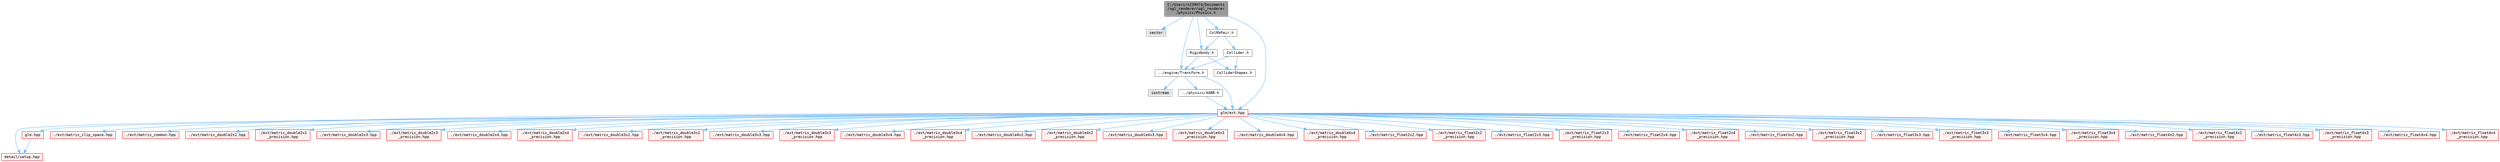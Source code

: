 digraph "C:/Users/s239074/Documents/ogl_renderer/ogl_renderer/physics/Physics.h"
{
 // LATEX_PDF_SIZE
  bgcolor="transparent";
  edge [fontname=Terminal,fontsize=10,labelfontname=Helvetica,labelfontsize=10];
  node [fontname=Terminal,fontsize=10,shape=box,height=0.2,width=0.4];
  Node1 [label="C:/Users/s239074/Documents\l/ogl_renderer/ogl_renderer\l/physics/Physics.h",height=0.2,width=0.4,color="gray40", fillcolor="grey60", style="filled", fontcolor="black",tooltip=" "];
  Node1 -> Node2 [color="steelblue1",style="solid"];
  Node2 [label="vector",height=0.2,width=0.4,color="grey60", fillcolor="#E0E0E0", style="filled",tooltip=" "];
  Node1 -> Node3 [color="steelblue1",style="solid"];
  Node3 [label="Rigidbody.h",height=0.2,width=0.4,color="grey40", fillcolor="white", style="filled",URL="$_rigidbody_8h.html",tooltip=" "];
  Node3 -> Node4 [color="steelblue1",style="solid"];
  Node4 [label="../engine/Transform.h",height=0.2,width=0.4,color="grey40", fillcolor="white", style="filled",URL="$_transform_8h.html",tooltip=" "];
  Node4 -> Node5 [color="steelblue1",style="solid"];
  Node5 [label="glm/ext.hpp",height=0.2,width=0.4,color="red", fillcolor="#FFF0F0", style="filled",URL="$ext_8hpp.html",tooltip=" "];
  Node5 -> Node6 [color="steelblue1",style="solid"];
  Node6 [label="detail/setup.hpp",height=0.2,width=0.4,color="red", fillcolor="#FFF0F0", style="filled",URL="$setup_8hpp.html",tooltip=" "];
  Node5 -> Node10 [color="steelblue1",style="solid"];
  Node10 [label="glm.hpp",height=0.2,width=0.4,color="red", fillcolor="#FFF0F0", style="filled",URL="$glm_8hpp.html",tooltip=" "];
  Node10 -> Node6 [color="steelblue1",style="solid"];
  Node5 -> Node149 [color="steelblue1",style="solid"];
  Node149 [label="./ext/matrix_clip_space.hpp",height=0.2,width=0.4,color="red", fillcolor="#FFF0F0", style="filled",URL="$matrix__clip__space_8hpp.html",tooltip=" "];
  Node5 -> Node153 [color="steelblue1",style="solid"];
  Node153 [label="./ext/matrix_common.hpp",height=0.2,width=0.4,color="red", fillcolor="#FFF0F0", style="filled",URL="$matrix__common_8hpp.html",tooltip=" "];
  Node5 -> Node61 [color="steelblue1",style="solid"];
  Node61 [label="./ext/matrix_double2x2.hpp",height=0.2,width=0.4,color="red", fillcolor="#FFF0F0", style="filled",URL="$matrix__double2x2_8hpp.html",tooltip=" "];
  Node5 -> Node135 [color="steelblue1",style="solid"];
  Node135 [label="./ext/matrix_double2x2\l_precision.hpp",height=0.2,width=0.4,color="red", fillcolor="#FFF0F0", style="filled",URL="$matrix__double2x2__precision_8hpp.html",tooltip=" "];
  Node5 -> Node66 [color="steelblue1",style="solid"];
  Node66 [label="./ext/matrix_double2x3.hpp",height=0.2,width=0.4,color="red", fillcolor="#FFF0F0", style="filled",URL="$matrix__double2x3_8hpp.html",tooltip=" "];
  Node5 -> Node69 [color="steelblue1",style="solid"];
  Node69 [label="./ext/matrix_double2x3\l_precision.hpp",height=0.2,width=0.4,color="red", fillcolor="#FFF0F0", style="filled",URL="$matrix__double2x3__precision_8hpp.html",tooltip=" "];
  Node5 -> Node73 [color="steelblue1",style="solid"];
  Node73 [label="./ext/matrix_double2x4.hpp",height=0.2,width=0.4,color="red", fillcolor="#FFF0F0", style="filled",URL="$matrix__double2x4_8hpp.html",tooltip=" "];
  Node5 -> Node76 [color="steelblue1",style="solid"];
  Node76 [label="./ext/matrix_double2x4\l_precision.hpp",height=0.2,width=0.4,color="red", fillcolor="#FFF0F0", style="filled",URL="$matrix__double2x4__precision_8hpp.html",tooltip=" "];
  Node5 -> Node80 [color="steelblue1",style="solid"];
  Node80 [label="./ext/matrix_double3x2.hpp",height=0.2,width=0.4,color="red", fillcolor="#FFF0F0", style="filled",URL="$matrix__double3x2_8hpp.html",tooltip=" "];
  Node5 -> Node83 [color="steelblue1",style="solid"];
  Node83 [label="./ext/matrix_double3x2\l_precision.hpp",height=0.2,width=0.4,color="red", fillcolor="#FFF0F0", style="filled",URL="$matrix__double3x2__precision_8hpp.html",tooltip=" "];
  Node5 -> Node87 [color="steelblue1",style="solid"];
  Node87 [label="./ext/matrix_double3x3.hpp",height=0.2,width=0.4,color="red", fillcolor="#FFF0F0", style="filled",URL="$matrix__double3x3_8hpp.html",tooltip=" "];
  Node5 -> Node90 [color="steelblue1",style="solid"];
  Node90 [label="./ext/matrix_double3x3\l_precision.hpp",height=0.2,width=0.4,color="red", fillcolor="#FFF0F0", style="filled",URL="$matrix__double3x3__precision_8hpp.html",tooltip=" "];
  Node5 -> Node94 [color="steelblue1",style="solid"];
  Node94 [label="./ext/matrix_double3x4.hpp",height=0.2,width=0.4,color="red", fillcolor="#FFF0F0", style="filled",URL="$matrix__double3x4_8hpp.html",tooltip=" "];
  Node5 -> Node97 [color="steelblue1",style="solid"];
  Node97 [label="./ext/matrix_double3x4\l_precision.hpp",height=0.2,width=0.4,color="red", fillcolor="#FFF0F0", style="filled",URL="$matrix__double3x4__precision_8hpp.html",tooltip=" "];
  Node5 -> Node101 [color="steelblue1",style="solid"];
  Node101 [label="./ext/matrix_double4x2.hpp",height=0.2,width=0.4,color="red", fillcolor="#FFF0F0", style="filled",URL="$matrix__double4x2_8hpp.html",tooltip=" "];
  Node5 -> Node104 [color="steelblue1",style="solid"];
  Node104 [label="./ext/matrix_double4x2\l_precision.hpp",height=0.2,width=0.4,color="red", fillcolor="#FFF0F0", style="filled",URL="$matrix__double4x2__precision_8hpp.html",tooltip=" "];
  Node5 -> Node108 [color="steelblue1",style="solid"];
  Node108 [label="./ext/matrix_double4x3.hpp",height=0.2,width=0.4,color="red", fillcolor="#FFF0F0", style="filled",URL="$matrix__double4x3_8hpp.html",tooltip=" "];
  Node5 -> Node111 [color="steelblue1",style="solid"];
  Node111 [label="./ext/matrix_double4x3\l_precision.hpp",height=0.2,width=0.4,color="red", fillcolor="#FFF0F0", style="filled",URL="$matrix__double4x3__precision_8hpp.html",tooltip=" "];
  Node5 -> Node115 [color="steelblue1",style="solid"];
  Node115 [label="./ext/matrix_double4x4.hpp",height=0.2,width=0.4,color="red", fillcolor="#FFF0F0", style="filled",URL="$matrix__double4x4_8hpp.html",tooltip=" "];
  Node5 -> Node118 [color="steelblue1",style="solid"];
  Node118 [label="./ext/matrix_double4x4\l_precision.hpp",height=0.2,width=0.4,color="red", fillcolor="#FFF0F0", style="filled",URL="$matrix__double4x4__precision_8hpp.html",tooltip=" "];
  Node5 -> Node136 [color="steelblue1",style="solid"];
  Node136 [label="./ext/matrix_float2x2.hpp",height=0.2,width=0.4,color="red", fillcolor="#FFF0F0", style="filled",URL="$matrix__float2x2_8hpp.html",tooltip=" "];
  Node5 -> Node137 [color="steelblue1",style="solid"];
  Node137 [label="./ext/matrix_float2x2\l_precision.hpp",height=0.2,width=0.4,color="red", fillcolor="#FFF0F0", style="filled",URL="$matrix__float2x2__precision_8hpp.html",tooltip=" "];
  Node5 -> Node70 [color="steelblue1",style="solid"];
  Node70 [label="./ext/matrix_float2x3.hpp",height=0.2,width=0.4,color="red", fillcolor="#FFF0F0", style="filled",URL="$matrix__float2x3_8hpp.html",tooltip=" "];
  Node5 -> Node71 [color="steelblue1",style="solid"];
  Node71 [label="./ext/matrix_float2x3\l_precision.hpp",height=0.2,width=0.4,color="red", fillcolor="#FFF0F0", style="filled",URL="$matrix__float2x3__precision_8hpp.html",tooltip=" "];
  Node5 -> Node77 [color="steelblue1",style="solid"];
  Node77 [label="./ext/matrix_float2x4.hpp",height=0.2,width=0.4,color="red", fillcolor="#FFF0F0", style="filled",URL="$matrix__float2x4_8hpp.html",tooltip=" "];
  Node5 -> Node78 [color="steelblue1",style="solid"];
  Node78 [label="./ext/matrix_float2x4\l_precision.hpp",height=0.2,width=0.4,color="red", fillcolor="#FFF0F0", style="filled",URL="$matrix__float2x4__precision_8hpp.html",tooltip=" "];
  Node5 -> Node84 [color="steelblue1",style="solid"];
  Node84 [label="./ext/matrix_float3x2.hpp",height=0.2,width=0.4,color="red", fillcolor="#FFF0F0", style="filled",URL="$matrix__float3x2_8hpp.html",tooltip=" "];
  Node5 -> Node85 [color="steelblue1",style="solid"];
  Node85 [label="./ext/matrix_float3x2\l_precision.hpp",height=0.2,width=0.4,color="red", fillcolor="#FFF0F0", style="filled",URL="$matrix__float3x2__precision_8hpp.html",tooltip=" "];
  Node5 -> Node91 [color="steelblue1",style="solid"];
  Node91 [label="./ext/matrix_float3x3.hpp",height=0.2,width=0.4,color="red", fillcolor="#FFF0F0", style="filled",URL="$matrix__float3x3_8hpp.html",tooltip=" "];
  Node5 -> Node92 [color="steelblue1",style="solid"];
  Node92 [label="./ext/matrix_float3x3\l_precision.hpp",height=0.2,width=0.4,color="red", fillcolor="#FFF0F0", style="filled",URL="$matrix__float3x3__precision_8hpp.html",tooltip=" "];
  Node5 -> Node98 [color="steelblue1",style="solid"];
  Node98 [label="./ext/matrix_float3x4.hpp",height=0.2,width=0.4,color="red", fillcolor="#FFF0F0", style="filled",URL="$matrix__float3x4_8hpp.html",tooltip=" "];
  Node5 -> Node99 [color="steelblue1",style="solid"];
  Node99 [label="./ext/matrix_float3x4\l_precision.hpp",height=0.2,width=0.4,color="red", fillcolor="#FFF0F0", style="filled",URL="$matrix__float3x4__precision_8hpp.html",tooltip=" "];
  Node5 -> Node105 [color="steelblue1",style="solid"];
  Node105 [label="./ext/matrix_float4x2.hpp",height=0.2,width=0.4,color="red", fillcolor="#FFF0F0", style="filled",URL="$matrix__float4x2_8hpp.html",tooltip=" "];
  Node5 -> Node106 [color="steelblue1",style="solid"];
  Node106 [label="./ext/matrix_float4x2\l_precision.hpp",height=0.2,width=0.4,color="red", fillcolor="#FFF0F0", style="filled",URL="$matrix__float4x2__precision_8hpp.html",tooltip=" "];
  Node5 -> Node112 [color="steelblue1",style="solid"];
  Node112 [label="./ext/matrix_float4x3.hpp",height=0.2,width=0.4,color="red", fillcolor="#FFF0F0", style="filled",URL="$matrix__float4x3_8hpp.html",tooltip=" "];
  Node5 -> Node113 [color="steelblue1",style="solid"];
  Node113 [label="./ext/matrix_float4x3\l_precision.hpp",height=0.2,width=0.4,color="red", fillcolor="#FFF0F0", style="filled",URL="$matrix__float4x3__precision_8hpp.html",tooltip=" "];
  Node5 -> Node119 [color="steelblue1",style="solid"];
  Node119 [label="./ext/matrix_float4x4.hpp",height=0.2,width=0.4,color="red", fillcolor="#FFF0F0", style="filled",URL="$matrix__float4x4_8hpp.html",tooltip=" "];
  Node5 -> Node120 [color="steelblue1",style="solid"];
  Node120 [label="./ext/matrix_float4x4\l_precision.hpp",height=0.2,width=0.4,color="red", fillcolor="#FFF0F0", style="filled",URL="$matrix__float4x4__precision_8hpp.html",tooltip=" "];
  Node4 -> Node291 [color="steelblue1",style="solid"];
  Node291 [label="../physics/AABB.h",height=0.2,width=0.4,color="grey40", fillcolor="white", style="filled",URL="$ogl__renderer_2physics_2_a_a_b_b_8h.html",tooltip=" "];
  Node291 -> Node5 [color="steelblue1",style="solid"];
  Node4 -> Node292 [color="steelblue1",style="solid"];
  Node292 [label="iostream",height=0.2,width=0.4,color="grey60", fillcolor="#E0E0E0", style="filled",tooltip=" "];
  Node3 -> Node293 [color="steelblue1",style="solid"];
  Node293 [label="ColliderShapes.h",height=0.2,width=0.4,color="grey40", fillcolor="white", style="filled",URL="$_collider_shapes_8h.html",tooltip=" "];
  Node1 -> Node294 [color="steelblue1",style="solid"];
  Node294 [label="ColRbPair.h",height=0.2,width=0.4,color="grey40", fillcolor="white", style="filled",URL="$_col_rb_pair_8h.html",tooltip=" "];
  Node294 -> Node3 [color="steelblue1",style="solid"];
  Node294 -> Node295 [color="steelblue1",style="solid"];
  Node295 [label="Collider.h",height=0.2,width=0.4,color="grey40", fillcolor="white", style="filled",URL="$_collider_8h.html",tooltip=" "];
  Node295 -> Node293 [color="steelblue1",style="solid"];
  Node295 -> Node4 [color="steelblue1",style="solid"];
  Node1 -> Node4 [color="steelblue1",style="solid"];
  Node1 -> Node5 [color="steelblue1",style="solid"];
}

